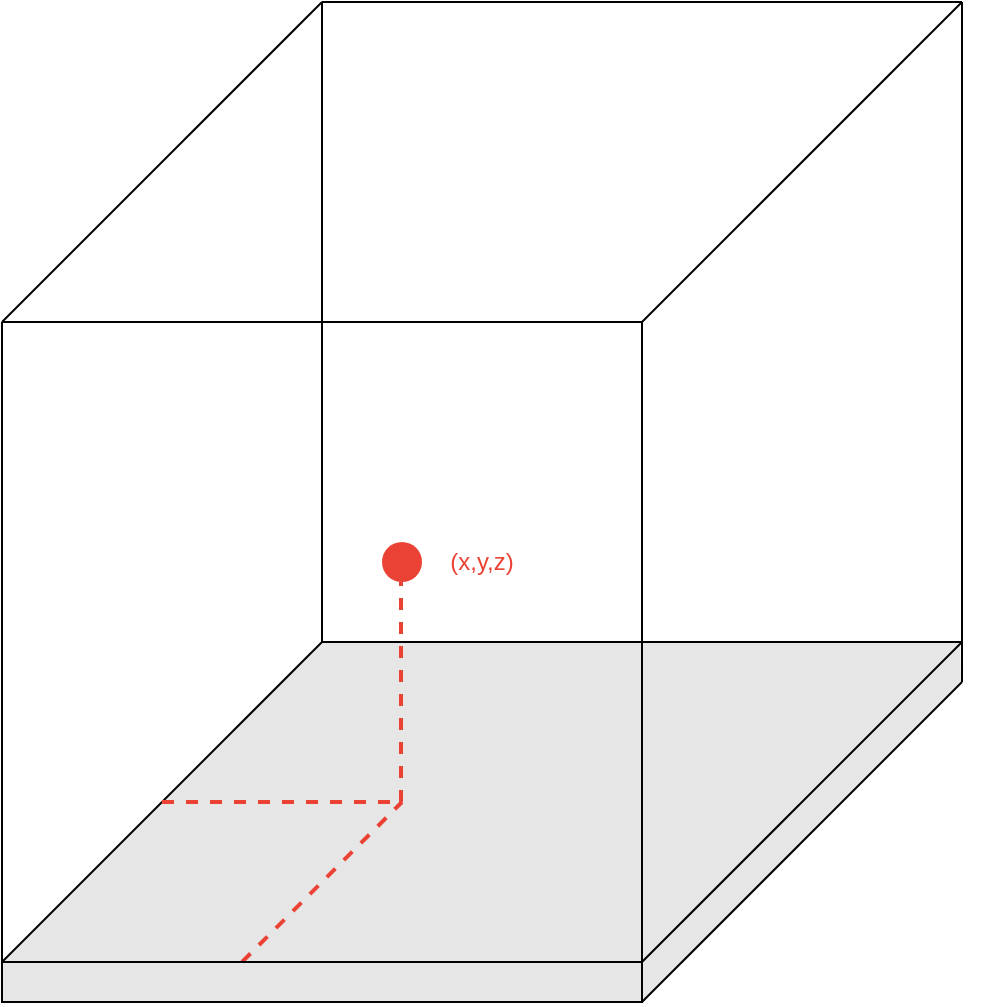 <mxfile version="12.9.5" type="github" pages="2">
  <diagram id="nvIcJrDGoMgyBf4AQdr5" name="3DPointConfiguration">
    <mxGraphModel dx="1765" dy="975" grid="1" gridSize="10" guides="1" tooltips="1" connect="1" arrows="1" fold="1" page="1" pageScale="1" pageWidth="2400" pageHeight="2400" math="0" shadow="0">
      <root>
        <mxCell id="0" />
        <mxCell id="1" parent="0" />
        <mxCell id="vM847BDnY2Y7-K3CfBTw-48" value="" style="verticalLabelPosition=bottom;verticalAlign=top;html=1;shape=mxgraph.basic.orthogonal_triangle;fillColor=#E6E6E6;rotation=45;strokeColor=none;" vertex="1" parent="1">
          <mxGeometry x="1032" y="483.31" width="14.5" height="14" as="geometry" />
        </mxCell>
        <mxCell id="vM847BDnY2Y7-K3CfBTw-47" value="" style="verticalLabelPosition=bottom;verticalAlign=top;html=1;shape=mxgraph.basic.orthogonal_triangle;fillColor=#E6E6E6;strokeColor=none;rotation=90;" vertex="1" parent="1">
          <mxGeometry x="880" y="640" width="20" height="20" as="geometry" />
        </mxCell>
        <mxCell id="vM847BDnY2Y7-K3CfBTw-44" value="" style="rounded=0;whiteSpace=wrap;html=1;fillColor=#E6E6E6;rotation=-45;strokeColor=none;" vertex="1" parent="1">
          <mxGeometry x="847.23" y="565.61" width="219.91" height="14.16" as="geometry" />
        </mxCell>
        <mxCell id="vM847BDnY2Y7-K3CfBTw-40" value="" style="verticalLabelPosition=bottom;verticalAlign=top;html=1;shape=mxgraph.basic.orthogonal_triangle;fillColor=#E6E6E6;rotation=-90;strokeColor=none;fontStyle=1" vertex="1" parent="1">
          <mxGeometry x="560.5" y="480.5" width="159.5" height="159.5" as="geometry" />
        </mxCell>
        <mxCell id="vM847BDnY2Y7-K3CfBTw-37" value="" style="rounded=0;whiteSpace=wrap;html=1;fillColor=#E6E6E6;strokeColor=none;fontStyle=1" vertex="1" parent="1">
          <mxGeometry x="720" y="480" width="160" height="160" as="geometry" />
        </mxCell>
        <mxCell id="vM847BDnY2Y7-K3CfBTw-39" value="" style="verticalLabelPosition=bottom;verticalAlign=top;html=1;shape=mxgraph.basic.orthogonal_triangle;fillColor=#E6E6E6;rotation=90;strokeColor=none;fontStyle=1" vertex="1" parent="1">
          <mxGeometry x="880" y="480.5" width="159.5" height="159.5" as="geometry" />
        </mxCell>
        <mxCell id="vM847BDnY2Y7-K3CfBTw-11" value="" style="endArrow=none;html=1;" edge="1" parent="1">
          <mxGeometry width="50" height="50" relative="1" as="geometry">
            <mxPoint x="880" y="640" as="sourcePoint" />
            <mxPoint x="560" y="640" as="targetPoint" />
          </mxGeometry>
        </mxCell>
        <mxCell id="vM847BDnY2Y7-K3CfBTw-12" value="" style="endArrow=none;html=1;" edge="1" parent="1">
          <mxGeometry width="50" height="50" relative="1" as="geometry">
            <mxPoint x="1040" y="480" as="sourcePoint" />
            <mxPoint x="720" y="480" as="targetPoint" />
          </mxGeometry>
        </mxCell>
        <mxCell id="vM847BDnY2Y7-K3CfBTw-13" value="" style="endArrow=none;html=1;" edge="1" parent="1">
          <mxGeometry width="50" height="50" relative="1" as="geometry">
            <mxPoint x="560" y="640" as="sourcePoint" />
            <mxPoint x="720" y="480" as="targetPoint" />
          </mxGeometry>
        </mxCell>
        <mxCell id="vM847BDnY2Y7-K3CfBTw-14" value="" style="endArrow=none;html=1;" edge="1" parent="1">
          <mxGeometry width="50" height="50" relative="1" as="geometry">
            <mxPoint x="880" y="640" as="sourcePoint" />
            <mxPoint x="1040" y="480" as="targetPoint" />
          </mxGeometry>
        </mxCell>
        <mxCell id="vM847BDnY2Y7-K3CfBTw-15" value="" style="endArrow=none;html=1;" edge="1" parent="1">
          <mxGeometry width="50" height="50" relative="1" as="geometry">
            <mxPoint x="560" y="640" as="sourcePoint" />
            <mxPoint x="560" y="320" as="targetPoint" />
          </mxGeometry>
        </mxCell>
        <mxCell id="vM847BDnY2Y7-K3CfBTw-16" value="" style="endArrow=none;html=1;" edge="1" parent="1">
          <mxGeometry width="50" height="50" relative="1" as="geometry">
            <mxPoint x="880" y="640" as="sourcePoint" />
            <mxPoint x="880" y="320" as="targetPoint" />
          </mxGeometry>
        </mxCell>
        <mxCell id="vM847BDnY2Y7-K3CfBTw-17" value="" style="endArrow=none;html=1;" edge="1" parent="1">
          <mxGeometry width="50" height="50" relative="1" as="geometry">
            <mxPoint x="720" y="480" as="sourcePoint" />
            <mxPoint x="720" y="160" as="targetPoint" />
          </mxGeometry>
        </mxCell>
        <mxCell id="vM847BDnY2Y7-K3CfBTw-18" value="" style="endArrow=none;html=1;" edge="1" parent="1">
          <mxGeometry width="50" height="50" relative="1" as="geometry">
            <mxPoint x="1040" y="500" as="sourcePoint" />
            <mxPoint x="1040" y="160" as="targetPoint" />
          </mxGeometry>
        </mxCell>
        <mxCell id="vM847BDnY2Y7-K3CfBTw-20" value="" style="endArrow=none;html=1;" edge="1" parent="1">
          <mxGeometry width="50" height="50" relative="1" as="geometry">
            <mxPoint x="560" y="320" as="sourcePoint" />
            <mxPoint x="720" y="160" as="targetPoint" />
          </mxGeometry>
        </mxCell>
        <mxCell id="vM847BDnY2Y7-K3CfBTw-21" value="" style="endArrow=none;html=1;" edge="1" parent="1">
          <mxGeometry width="50" height="50" relative="1" as="geometry">
            <mxPoint x="880" y="320" as="sourcePoint" />
            <mxPoint x="1040" y="160" as="targetPoint" />
          </mxGeometry>
        </mxCell>
        <mxCell id="vM847BDnY2Y7-K3CfBTw-22" value="" style="endArrow=none;html=1;" edge="1" parent="1">
          <mxGeometry width="50" height="50" relative="1" as="geometry">
            <mxPoint x="1040" y="160" as="sourcePoint" />
            <mxPoint x="720" y="160" as="targetPoint" />
          </mxGeometry>
        </mxCell>
        <mxCell id="vM847BDnY2Y7-K3CfBTw-23" value="" style="endArrow=none;html=1;" edge="1" parent="1">
          <mxGeometry width="50" height="50" relative="1" as="geometry">
            <mxPoint x="880" y="320" as="sourcePoint" />
            <mxPoint x="560" y="320" as="targetPoint" />
          </mxGeometry>
        </mxCell>
        <mxCell id="vM847BDnY2Y7-K3CfBTw-24" value="" style="ellipse;whiteSpace=wrap;html=1;aspect=fixed;fillColor=#EA4335;strokeColor=none;" vertex="1" parent="1">
          <mxGeometry x="750" y="430" width="20" height="20" as="geometry" />
        </mxCell>
        <mxCell id="vM847BDnY2Y7-K3CfBTw-27" value="" style="endArrow=none;dashed=1;html=1;fillColor=#f8cecc;strokeColor=#EA4335;strokeWidth=2;" edge="1" parent="1">
          <mxGeometry width="50" height="50" relative="1" as="geometry">
            <mxPoint x="640" y="560" as="sourcePoint" />
            <mxPoint x="760" y="560" as="targetPoint" />
          </mxGeometry>
        </mxCell>
        <mxCell id="vM847BDnY2Y7-K3CfBTw-28" value="" style="endArrow=none;dashed=1;html=1;fillColor=#f8cecc;strokeColor=#EA4335;strokeWidth=2;" edge="1" parent="1">
          <mxGeometry width="50" height="50" relative="1" as="geometry">
            <mxPoint x="759.5" y="560" as="sourcePoint" />
            <mxPoint x="759.5" y="450" as="targetPoint" />
          </mxGeometry>
        </mxCell>
        <mxCell id="vM847BDnY2Y7-K3CfBTw-29" value="" style="endArrow=none;dashed=1;html=1;strokeColor=#EA4335;strokeWidth=2;" edge="1" parent="1">
          <mxGeometry width="50" height="50" relative="1" as="geometry">
            <mxPoint x="680" y="640" as="sourcePoint" />
            <mxPoint x="760" y="560" as="targetPoint" />
          </mxGeometry>
        </mxCell>
        <mxCell id="vM847BDnY2Y7-K3CfBTw-30" value="&lt;font color=&quot;#ea4335&quot;&gt;(x,y,z)&lt;/font&gt;" style="text;html=1;strokeColor=none;fillColor=none;align=center;verticalAlign=middle;whiteSpace=wrap;rounded=0;" vertex="1" parent="1">
          <mxGeometry x="780" y="430" width="40" height="20" as="geometry" />
        </mxCell>
        <mxCell id="vM847BDnY2Y7-K3CfBTw-41" value="" style="rounded=0;whiteSpace=wrap;html=1;fillColor=#E6E6E6;" vertex="1" parent="1">
          <mxGeometry x="560" y="640" width="320" height="20" as="geometry" />
        </mxCell>
        <mxCell id="vM847BDnY2Y7-K3CfBTw-46" value="" style="endArrow=none;html=1;" edge="1" parent="1">
          <mxGeometry width="50" height="50" relative="1" as="geometry">
            <mxPoint x="880" y="660" as="sourcePoint" />
            <mxPoint x="1040" y="500" as="targetPoint" />
          </mxGeometry>
        </mxCell>
      </root>
    </mxGraphModel>
  </diagram>
  <diagram name="3DCubeConfiguration" id="qvFkaabtAtWG2TR0Nzbx">
    <mxGraphModel dx="1177" dy="650" grid="1" gridSize="10" guides="1" tooltips="1" connect="1" arrows="1" fold="1" page="1" pageScale="1" pageWidth="2400" pageHeight="2400" math="0" shadow="0">
      <root>
        <mxCell id="wTvtxUom0htXqcZkhXqR-0" />
        <mxCell id="wTvtxUom0htXqcZkhXqR-1" parent="wTvtxUom0htXqcZkhXqR-0" />
        <mxCell id="wTvtxUom0htXqcZkhXqR-41" value="" style="whiteSpace=wrap;html=1;aspect=fixed;fillColor=#FFFFFF;strokeColor=#EA4335;strokeWidth=3;" vertex="1" parent="wTvtxUom0htXqcZkhXqR-1">
          <mxGeometry x="760" y="400" width="40" height="40" as="geometry" />
        </mxCell>
        <mxCell id="wTvtxUom0htXqcZkhXqR-2" value="" style="verticalLabelPosition=bottom;verticalAlign=top;html=1;shape=mxgraph.basic.orthogonal_triangle;fillColor=#E6E6E6;rotation=45;strokeColor=none;" vertex="1" parent="wTvtxUom0htXqcZkhXqR-1">
          <mxGeometry x="1032" y="483.31" width="14.5" height="14" as="geometry" />
        </mxCell>
        <mxCell id="wTvtxUom0htXqcZkhXqR-3" value="" style="verticalLabelPosition=bottom;verticalAlign=top;html=1;shape=mxgraph.basic.orthogonal_triangle;fillColor=#E6E6E6;strokeColor=none;rotation=90;" vertex="1" parent="wTvtxUom0htXqcZkhXqR-1">
          <mxGeometry x="880" y="640" width="20" height="20" as="geometry" />
        </mxCell>
        <mxCell id="wTvtxUom0htXqcZkhXqR-4" value="" style="rounded=0;whiteSpace=wrap;html=1;fillColor=#E6E6E6;rotation=-45;strokeColor=none;" vertex="1" parent="wTvtxUom0htXqcZkhXqR-1">
          <mxGeometry x="847.23" y="565.61" width="219.91" height="14.16" as="geometry" />
        </mxCell>
        <mxCell id="wTvtxUom0htXqcZkhXqR-5" value="" style="verticalLabelPosition=bottom;verticalAlign=top;html=1;shape=mxgraph.basic.orthogonal_triangle;fillColor=#E6E6E6;rotation=-90;strokeColor=none;fontStyle=1" vertex="1" parent="wTvtxUom0htXqcZkhXqR-1">
          <mxGeometry x="560.5" y="480.5" width="159.5" height="159.5" as="geometry" />
        </mxCell>
        <mxCell id="wTvtxUom0htXqcZkhXqR-6" value="" style="rounded=0;whiteSpace=wrap;html=1;fillColor=#E6E6E6;strokeColor=none;fontStyle=1" vertex="1" parent="wTvtxUom0htXqcZkhXqR-1">
          <mxGeometry x="720" y="480" width="160" height="160" as="geometry" />
        </mxCell>
        <mxCell id="wTvtxUom0htXqcZkhXqR-7" value="" style="verticalLabelPosition=bottom;verticalAlign=top;html=1;shape=mxgraph.basic.orthogonal_triangle;fillColor=#E6E6E6;rotation=90;strokeColor=none;fontStyle=1" vertex="1" parent="wTvtxUom0htXqcZkhXqR-1">
          <mxGeometry x="880" y="480.5" width="159.5" height="159.5" as="geometry" />
        </mxCell>
        <mxCell id="wTvtxUom0htXqcZkhXqR-8" value="" style="endArrow=none;html=1;" edge="1" parent="wTvtxUom0htXqcZkhXqR-1">
          <mxGeometry width="50" height="50" relative="1" as="geometry">
            <mxPoint x="880" y="640" as="sourcePoint" />
            <mxPoint x="560" y="640" as="targetPoint" />
          </mxGeometry>
        </mxCell>
        <mxCell id="wTvtxUom0htXqcZkhXqR-9" value="" style="endArrow=none;html=1;" edge="1" parent="wTvtxUom0htXqcZkhXqR-1">
          <mxGeometry width="50" height="50" relative="1" as="geometry">
            <mxPoint x="1040" y="480" as="sourcePoint" />
            <mxPoint x="720" y="480" as="targetPoint" />
          </mxGeometry>
        </mxCell>
        <mxCell id="wTvtxUom0htXqcZkhXqR-10" value="" style="endArrow=none;html=1;" edge="1" parent="wTvtxUom0htXqcZkhXqR-1">
          <mxGeometry width="50" height="50" relative="1" as="geometry">
            <mxPoint x="560" y="640" as="sourcePoint" />
            <mxPoint x="720" y="480" as="targetPoint" />
          </mxGeometry>
        </mxCell>
        <mxCell id="wTvtxUom0htXqcZkhXqR-11" value="" style="endArrow=none;html=1;" edge="1" parent="wTvtxUom0htXqcZkhXqR-1">
          <mxGeometry width="50" height="50" relative="1" as="geometry">
            <mxPoint x="880" y="640" as="sourcePoint" />
            <mxPoint x="1040" y="480" as="targetPoint" />
          </mxGeometry>
        </mxCell>
        <mxCell id="wTvtxUom0htXqcZkhXqR-12" value="" style="endArrow=none;html=1;" edge="1" parent="wTvtxUom0htXqcZkhXqR-1">
          <mxGeometry width="50" height="50" relative="1" as="geometry">
            <mxPoint x="560" y="640" as="sourcePoint" />
            <mxPoint x="560" y="320" as="targetPoint" />
          </mxGeometry>
        </mxCell>
        <mxCell id="wTvtxUom0htXqcZkhXqR-13" value="" style="endArrow=none;html=1;" edge="1" parent="wTvtxUom0htXqcZkhXqR-1">
          <mxGeometry width="50" height="50" relative="1" as="geometry">
            <mxPoint x="880" y="640" as="sourcePoint" />
            <mxPoint x="880" y="320" as="targetPoint" />
          </mxGeometry>
        </mxCell>
        <mxCell id="wTvtxUom0htXqcZkhXqR-14" value="" style="endArrow=none;html=1;" edge="1" parent="wTvtxUom0htXqcZkhXqR-1">
          <mxGeometry width="50" height="50" relative="1" as="geometry">
            <mxPoint x="720" y="480" as="sourcePoint" />
            <mxPoint x="720" y="160" as="targetPoint" />
          </mxGeometry>
        </mxCell>
        <mxCell id="wTvtxUom0htXqcZkhXqR-15" value="" style="endArrow=none;html=1;" edge="1" parent="wTvtxUom0htXqcZkhXqR-1">
          <mxGeometry width="50" height="50" relative="1" as="geometry">
            <mxPoint x="1040" y="500" as="sourcePoint" />
            <mxPoint x="1040" y="160" as="targetPoint" />
          </mxGeometry>
        </mxCell>
        <mxCell id="wTvtxUom0htXqcZkhXqR-16" value="" style="endArrow=none;html=1;" edge="1" parent="wTvtxUom0htXqcZkhXqR-1">
          <mxGeometry width="50" height="50" relative="1" as="geometry">
            <mxPoint x="560" y="320" as="sourcePoint" />
            <mxPoint x="720" y="160" as="targetPoint" />
          </mxGeometry>
        </mxCell>
        <mxCell id="wTvtxUom0htXqcZkhXqR-17" value="" style="endArrow=none;html=1;" edge="1" parent="wTvtxUom0htXqcZkhXqR-1">
          <mxGeometry width="50" height="50" relative="1" as="geometry">
            <mxPoint x="880" y="320" as="sourcePoint" />
            <mxPoint x="1040" y="160" as="targetPoint" />
          </mxGeometry>
        </mxCell>
        <mxCell id="wTvtxUom0htXqcZkhXqR-18" value="" style="endArrow=none;html=1;" edge="1" parent="wTvtxUom0htXqcZkhXqR-1">
          <mxGeometry width="50" height="50" relative="1" as="geometry">
            <mxPoint x="1040" y="160" as="sourcePoint" />
            <mxPoint x="720" y="160" as="targetPoint" />
          </mxGeometry>
        </mxCell>
        <mxCell id="wTvtxUom0htXqcZkhXqR-19" value="" style="endArrow=none;html=1;" edge="1" parent="wTvtxUom0htXqcZkhXqR-1">
          <mxGeometry width="50" height="50" relative="1" as="geometry">
            <mxPoint x="880" y="320" as="sourcePoint" />
            <mxPoint x="560" y="320" as="targetPoint" />
          </mxGeometry>
        </mxCell>
        <mxCell id="wTvtxUom0htXqcZkhXqR-21" value="" style="endArrow=none;dashed=1;html=1;fillColor=#f8cecc;strokeColor=#EA4335;strokeWidth=2;" edge="1" parent="wTvtxUom0htXqcZkhXqR-1">
          <mxGeometry width="50" height="50" relative="1" as="geometry">
            <mxPoint x="640" y="560" as="sourcePoint" />
            <mxPoint x="760" y="560" as="targetPoint" />
          </mxGeometry>
        </mxCell>
        <mxCell id="wTvtxUom0htXqcZkhXqR-22" value="" style="endArrow=none;dashed=1;html=1;fillColor=#f8cecc;strokeColor=#EA4335;strokeWidth=2;" edge="1" parent="wTvtxUom0htXqcZkhXqR-1">
          <mxGeometry width="50" height="50" relative="1" as="geometry">
            <mxPoint x="759.5" y="560" as="sourcePoint" />
            <mxPoint x="760" y="440" as="targetPoint" />
          </mxGeometry>
        </mxCell>
        <mxCell id="wTvtxUom0htXqcZkhXqR-23" value="" style="endArrow=none;dashed=1;html=1;strokeColor=#EA4335;strokeWidth=2;" edge="1" parent="wTvtxUom0htXqcZkhXqR-1">
          <mxGeometry width="50" height="50" relative="1" as="geometry">
            <mxPoint x="680" y="640" as="sourcePoint" />
            <mxPoint x="760" y="560" as="targetPoint" />
          </mxGeometry>
        </mxCell>
        <mxCell id="wTvtxUom0htXqcZkhXqR-24" value="&lt;font color=&quot;#ea4335&quot;&gt;(x,y,z,&lt;br&gt;&lt;span style=&quot;font-family: sans-serif ; text-align: left ; background-color: rgb(255 , 255 , 255)&quot;&gt;&lt;font style=&quot;font-size: 12px&quot;&gt;α, β, γ&lt;/font&gt;&lt;/span&gt;)&lt;/font&gt;" style="text;html=1;strokeColor=none;fillColor=none;align=center;verticalAlign=middle;whiteSpace=wrap;rounded=0;" vertex="1" parent="wTvtxUom0htXqcZkhXqR-1">
          <mxGeometry x="764" y="450" width="50" height="20" as="geometry" />
        </mxCell>
        <mxCell id="wTvtxUom0htXqcZkhXqR-25" value="" style="rounded=0;whiteSpace=wrap;html=1;fillColor=#E6E6E6;" vertex="1" parent="wTvtxUom0htXqcZkhXqR-1">
          <mxGeometry x="560" y="640" width="320" height="20" as="geometry" />
        </mxCell>
        <mxCell id="wTvtxUom0htXqcZkhXqR-26" value="" style="endArrow=none;html=1;" edge="1" parent="wTvtxUom0htXqcZkhXqR-1">
          <mxGeometry width="50" height="50" relative="1" as="geometry">
            <mxPoint x="880" y="660" as="sourcePoint" />
            <mxPoint x="1040" y="500" as="targetPoint" />
          </mxGeometry>
        </mxCell>
        <mxCell id="wTvtxUom0htXqcZkhXqR-42" value="" style="whiteSpace=wrap;html=1;aspect=fixed;fillColor=none;strokeColor=#EA4335;strokeWidth=3;" vertex="1" parent="wTvtxUom0htXqcZkhXqR-1">
          <mxGeometry x="780" y="380" width="40" height="40" as="geometry" />
        </mxCell>
        <mxCell id="wTvtxUom0htXqcZkhXqR-43" value="" style="endArrow=none;html=1;strokeColor=#EA4335;entryX=0;entryY=0;entryDx=0;entryDy=0;exitX=0;exitY=0;exitDx=0;exitDy=0;strokeWidth=3;" edge="1" parent="wTvtxUom0htXqcZkhXqR-1" source="wTvtxUom0htXqcZkhXqR-41" target="wTvtxUom0htXqcZkhXqR-42">
          <mxGeometry width="50" height="50" relative="1" as="geometry">
            <mxPoint x="740" y="430" as="sourcePoint" />
            <mxPoint x="790" y="380" as="targetPoint" />
          </mxGeometry>
        </mxCell>
        <mxCell id="wTvtxUom0htXqcZkhXqR-44" value="" style="endArrow=none;html=1;strokeColor=#EA4335;entryX=1;entryY=0;entryDx=0;entryDy=0;exitX=1;exitY=0;exitDx=0;exitDy=0;strokeWidth=3;" edge="1" parent="wTvtxUom0htXqcZkhXqR-1" source="wTvtxUom0htXqcZkhXqR-41" target="wTvtxUom0htXqcZkhXqR-42">
          <mxGeometry width="50" height="50" relative="1" as="geometry">
            <mxPoint x="770" y="410.0" as="sourcePoint" />
            <mxPoint x="790" y="390.0" as="targetPoint" />
          </mxGeometry>
        </mxCell>
        <mxCell id="wTvtxUom0htXqcZkhXqR-45" value="" style="endArrow=none;html=1;strokeColor=#EA4335;entryX=1;entryY=1;entryDx=0;entryDy=0;exitX=1;exitY=1;exitDx=0;exitDy=0;strokeWidth=3;" edge="1" parent="wTvtxUom0htXqcZkhXqR-1" source="wTvtxUom0htXqcZkhXqR-41" target="wTvtxUom0htXqcZkhXqR-42">
          <mxGeometry width="50" height="50" relative="1" as="geometry">
            <mxPoint x="810" y="440.0" as="sourcePoint" />
            <mxPoint x="830" y="420.0" as="targetPoint" />
          </mxGeometry>
        </mxCell>
        <mxCell id="wTvtxUom0htXqcZkhXqR-46" value="" style="endArrow=none;html=1;strokeColor=#EA4335;entryX=0;entryY=1;entryDx=0;entryDy=0;exitX=0;exitY=1;exitDx=0;exitDy=0;strokeWidth=3;" edge="1" parent="wTvtxUom0htXqcZkhXqR-1" source="wTvtxUom0htXqcZkhXqR-41" target="wTvtxUom0htXqcZkhXqR-42">
          <mxGeometry width="50" height="50" relative="1" as="geometry">
            <mxPoint x="770" y="440.0" as="sourcePoint" />
            <mxPoint x="790" y="420.0" as="targetPoint" />
          </mxGeometry>
        </mxCell>
        <mxCell id="wTvtxUom0htXqcZkhXqR-47" value="" style="ellipse;whiteSpace=wrap;html=1;aspect=fixed;strokeColor=#EA4335;strokeWidth=3;fillColor=#EA4335;" vertex="1" parent="wTvtxUom0htXqcZkhXqR-1">
          <mxGeometry x="757" y="437" width="7" height="7" as="geometry" />
        </mxCell>
      </root>
    </mxGraphModel>
  </diagram>
</mxfile>
